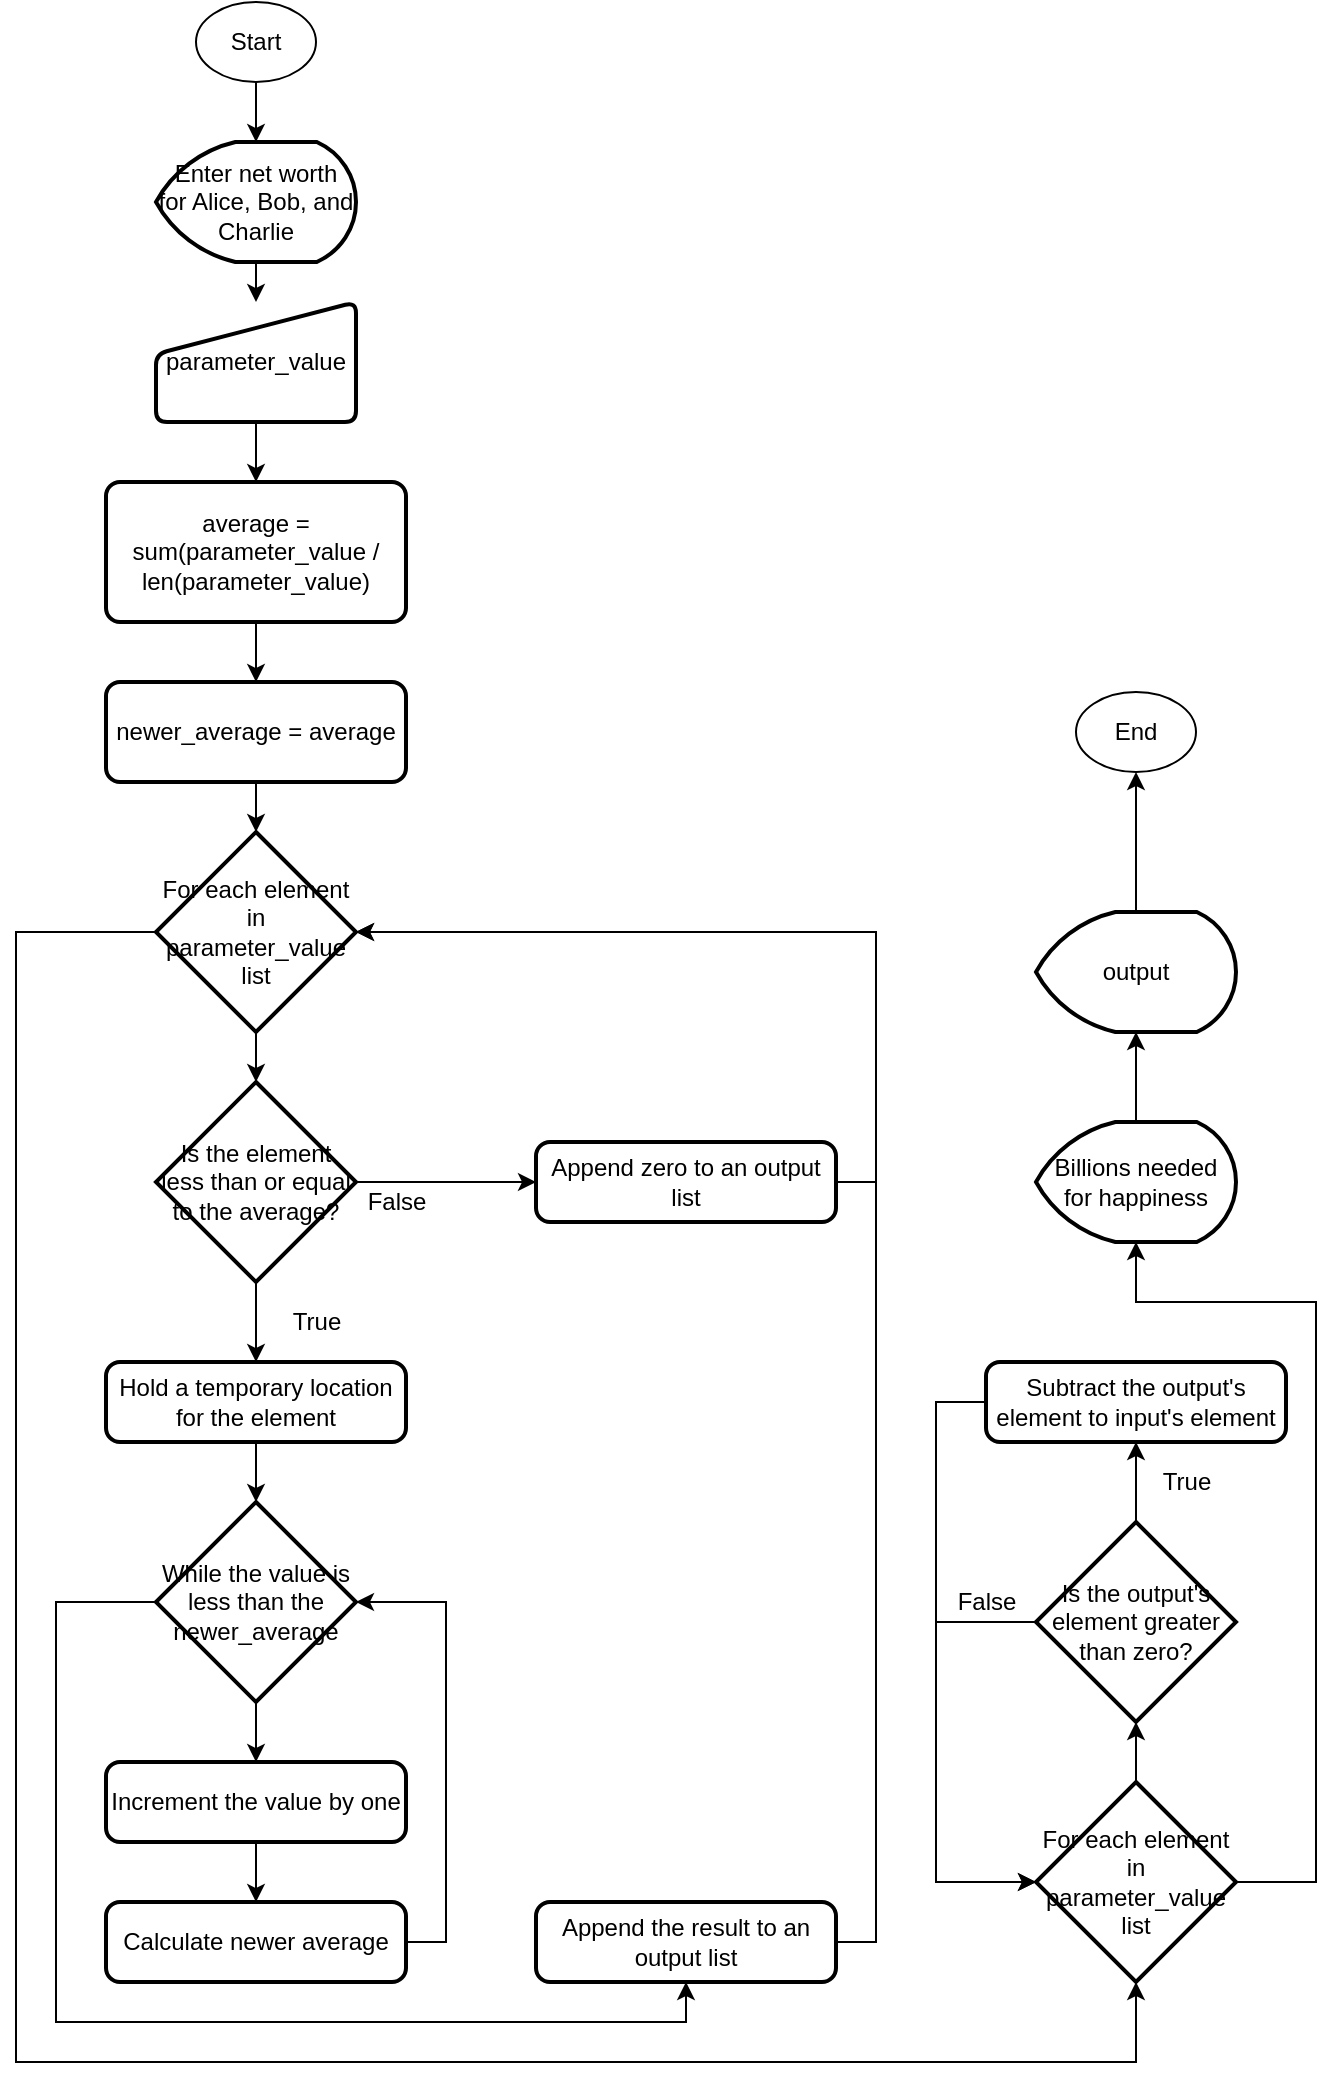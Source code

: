 <mxfile version="17.4.6"><diagram id="C5RBs43oDa-KdzZeNtuy" name="Page-1"><mxGraphModel dx="1422" dy="819" grid="1" gridSize="10" guides="1" tooltips="1" connect="1" arrows="1" fold="1" page="1" pageScale="1" pageWidth="827" pageHeight="1169" math="0" shadow="0"><root><mxCell id="WIyWlLk6GJQsqaUBKTNV-0"/><mxCell id="WIyWlLk6GJQsqaUBKTNV-1" parent="WIyWlLk6GJQsqaUBKTNV-0"/><mxCell id="wCf6U2MXuz4KZ3sKYUeL-19" value="" style="edgeStyle=orthogonalEdgeStyle;rounded=0;orthogonalLoop=1;jettySize=auto;html=1;" edge="1" parent="WIyWlLk6GJQsqaUBKTNV-1" source="wCf6U2MXuz4KZ3sKYUeL-0" target="wCf6U2MXuz4KZ3sKYUeL-4"><mxGeometry relative="1" as="geometry"/></mxCell><mxCell id="wCf6U2MXuz4KZ3sKYUeL-0" value="Start" style="ellipse;whiteSpace=wrap;html=1;" vertex="1" parent="WIyWlLk6GJQsqaUBKTNV-1"><mxGeometry x="210" y="70" width="60" height="40" as="geometry"/></mxCell><mxCell id="wCf6U2MXuz4KZ3sKYUeL-22" style="edgeStyle=orthogonalEdgeStyle;rounded=0;orthogonalLoop=1;jettySize=auto;html=1;exitX=0.5;exitY=1;exitDx=0;exitDy=0;entryX=0.5;entryY=0;entryDx=0;entryDy=0;" edge="1" parent="WIyWlLk6GJQsqaUBKTNV-1" source="wCf6U2MXuz4KZ3sKYUeL-3" target="wCf6U2MXuz4KZ3sKYUeL-7"><mxGeometry relative="1" as="geometry"/></mxCell><mxCell id="wCf6U2MXuz4KZ3sKYUeL-3" value="parameter_value" style="html=1;strokeWidth=2;shape=manualInput;whiteSpace=wrap;rounded=1;size=26;arcSize=11;" vertex="1" parent="WIyWlLk6GJQsqaUBKTNV-1"><mxGeometry x="190" y="220" width="100" height="60" as="geometry"/></mxCell><mxCell id="wCf6U2MXuz4KZ3sKYUeL-21" style="edgeStyle=orthogonalEdgeStyle;rounded=0;orthogonalLoop=1;jettySize=auto;html=1;exitX=0.5;exitY=1;exitDx=0;exitDy=0;exitPerimeter=0;entryX=0.5;entryY=0;entryDx=0;entryDy=0;" edge="1" parent="WIyWlLk6GJQsqaUBKTNV-1" source="wCf6U2MXuz4KZ3sKYUeL-4" target="wCf6U2MXuz4KZ3sKYUeL-3"><mxGeometry relative="1" as="geometry"/></mxCell><mxCell id="wCf6U2MXuz4KZ3sKYUeL-4" value="Enter net worth for Alice, Bob, and Charlie" style="strokeWidth=2;html=1;shape=mxgraph.flowchart.display;whiteSpace=wrap;" vertex="1" parent="WIyWlLk6GJQsqaUBKTNV-1"><mxGeometry x="190" y="140" width="100" height="60" as="geometry"/></mxCell><mxCell id="wCf6U2MXuz4KZ3sKYUeL-25" style="edgeStyle=orthogonalEdgeStyle;rounded=0;orthogonalLoop=1;jettySize=auto;html=1;exitX=0.5;exitY=1;exitDx=0;exitDy=0;exitPerimeter=0;entryX=0.5;entryY=0;entryDx=0;entryDy=0;entryPerimeter=0;" edge="1" parent="WIyWlLk6GJQsqaUBKTNV-1" source="wCf6U2MXuz4KZ3sKYUeL-5" target="wCf6U2MXuz4KZ3sKYUeL-6"><mxGeometry relative="1" as="geometry"/></mxCell><mxCell id="wCf6U2MXuz4KZ3sKYUeL-37" style="edgeStyle=orthogonalEdgeStyle;rounded=0;orthogonalLoop=1;jettySize=auto;html=1;entryX=0.5;entryY=1;entryDx=0;entryDy=0;entryPerimeter=0;" edge="1" parent="WIyWlLk6GJQsqaUBKTNV-1" source="wCf6U2MXuz4KZ3sKYUeL-5" target="wCf6U2MXuz4KZ3sKYUeL-36"><mxGeometry relative="1" as="geometry"><Array as="points"><mxPoint x="120" y="535"/><mxPoint x="120" y="1100"/><mxPoint x="680" y="1100"/></Array></mxGeometry></mxCell><mxCell id="wCf6U2MXuz4KZ3sKYUeL-5" value="For each element in parameter_value list" style="strokeWidth=2;html=1;shape=mxgraph.flowchart.decision;whiteSpace=wrap;" vertex="1" parent="WIyWlLk6GJQsqaUBKTNV-1"><mxGeometry x="190" y="485" width="100" height="100" as="geometry"/></mxCell><mxCell id="wCf6U2MXuz4KZ3sKYUeL-26" style="edgeStyle=orthogonalEdgeStyle;rounded=0;orthogonalLoop=1;jettySize=auto;html=1;exitX=0.5;exitY=1;exitDx=0;exitDy=0;exitPerimeter=0;entryX=0.5;entryY=0;entryDx=0;entryDy=0;" edge="1" parent="WIyWlLk6GJQsqaUBKTNV-1" source="wCf6U2MXuz4KZ3sKYUeL-6" target="wCf6U2MXuz4KZ3sKYUeL-9"><mxGeometry relative="1" as="geometry"/></mxCell><mxCell id="wCf6U2MXuz4KZ3sKYUeL-33" value="" style="edgeStyle=orthogonalEdgeStyle;rounded=0;orthogonalLoop=1;jettySize=auto;html=1;" edge="1" parent="WIyWlLk6GJQsqaUBKTNV-1" source="wCf6U2MXuz4KZ3sKYUeL-6" target="wCf6U2MXuz4KZ3sKYUeL-32"><mxGeometry relative="1" as="geometry"/></mxCell><mxCell id="wCf6U2MXuz4KZ3sKYUeL-6" value="Is the element less than or equal to the average?" style="strokeWidth=2;html=1;shape=mxgraph.flowchart.decision;whiteSpace=wrap;" vertex="1" parent="WIyWlLk6GJQsqaUBKTNV-1"><mxGeometry x="190" y="610" width="100" height="100" as="geometry"/></mxCell><mxCell id="wCf6U2MXuz4KZ3sKYUeL-23" style="edgeStyle=orthogonalEdgeStyle;rounded=0;orthogonalLoop=1;jettySize=auto;html=1;exitX=0.5;exitY=1;exitDx=0;exitDy=0;entryX=0.5;entryY=0;entryDx=0;entryDy=0;" edge="1" parent="WIyWlLk6GJQsqaUBKTNV-1" source="wCf6U2MXuz4KZ3sKYUeL-7" target="wCf6U2MXuz4KZ3sKYUeL-8"><mxGeometry relative="1" as="geometry"/></mxCell><mxCell id="wCf6U2MXuz4KZ3sKYUeL-7" value="average = sum(parameter_value / len(parameter_value)" style="rounded=1;whiteSpace=wrap;html=1;absoluteArcSize=1;arcSize=14;strokeWidth=2;" vertex="1" parent="WIyWlLk6GJQsqaUBKTNV-1"><mxGeometry x="165" y="310" width="150" height="70" as="geometry"/></mxCell><mxCell id="wCf6U2MXuz4KZ3sKYUeL-24" style="edgeStyle=orthogonalEdgeStyle;rounded=0;orthogonalLoop=1;jettySize=auto;html=1;exitX=0.5;exitY=1;exitDx=0;exitDy=0;entryX=0.5;entryY=0;entryDx=0;entryDy=0;entryPerimeter=0;" edge="1" parent="WIyWlLk6GJQsqaUBKTNV-1" source="wCf6U2MXuz4KZ3sKYUeL-8" target="wCf6U2MXuz4KZ3sKYUeL-5"><mxGeometry relative="1" as="geometry"/></mxCell><mxCell id="wCf6U2MXuz4KZ3sKYUeL-8" value="newer_average = average" style="rounded=1;whiteSpace=wrap;html=1;absoluteArcSize=1;arcSize=14;strokeWidth=2;" vertex="1" parent="WIyWlLk6GJQsqaUBKTNV-1"><mxGeometry x="165" y="410" width="150" height="50" as="geometry"/></mxCell><mxCell id="wCf6U2MXuz4KZ3sKYUeL-27" style="edgeStyle=orthogonalEdgeStyle;rounded=0;orthogonalLoop=1;jettySize=auto;html=1;exitX=0.5;exitY=1;exitDx=0;exitDy=0;entryX=0.5;entryY=0;entryDx=0;entryDy=0;entryPerimeter=0;" edge="1" parent="WIyWlLk6GJQsqaUBKTNV-1" source="wCf6U2MXuz4KZ3sKYUeL-9" target="wCf6U2MXuz4KZ3sKYUeL-11"><mxGeometry relative="1" as="geometry"/></mxCell><mxCell id="wCf6U2MXuz4KZ3sKYUeL-9" value="Hold a temporary location for the element" style="rounded=1;whiteSpace=wrap;html=1;absoluteArcSize=1;arcSize=14;strokeWidth=2;" vertex="1" parent="WIyWlLk6GJQsqaUBKTNV-1"><mxGeometry x="165" y="750" width="150" height="40" as="geometry"/></mxCell><mxCell id="wCf6U2MXuz4KZ3sKYUeL-16" style="edgeStyle=orthogonalEdgeStyle;rounded=0;orthogonalLoop=1;jettySize=auto;html=1;exitX=0.5;exitY=1;exitDx=0;exitDy=0;exitPerimeter=0;entryX=0.5;entryY=0;entryDx=0;entryDy=0;" edge="1" parent="WIyWlLk6GJQsqaUBKTNV-1" source="wCf6U2MXuz4KZ3sKYUeL-11" target="wCf6U2MXuz4KZ3sKYUeL-12"><mxGeometry relative="1" as="geometry"/></mxCell><mxCell id="wCf6U2MXuz4KZ3sKYUeL-29" style="edgeStyle=orthogonalEdgeStyle;rounded=0;orthogonalLoop=1;jettySize=auto;html=1;entryX=0.5;entryY=1;entryDx=0;entryDy=0;" edge="1" parent="WIyWlLk6GJQsqaUBKTNV-1" source="wCf6U2MXuz4KZ3sKYUeL-11" target="wCf6U2MXuz4KZ3sKYUeL-28"><mxGeometry relative="1" as="geometry"><Array as="points"><mxPoint x="140" y="870"/><mxPoint x="140" y="1080"/><mxPoint x="455" y="1080"/></Array></mxGeometry></mxCell><mxCell id="wCf6U2MXuz4KZ3sKYUeL-11" value="While the value is less than the newer_average" style="strokeWidth=2;html=1;shape=mxgraph.flowchart.decision;whiteSpace=wrap;" vertex="1" parent="WIyWlLk6GJQsqaUBKTNV-1"><mxGeometry x="190" y="820" width="100" height="100" as="geometry"/></mxCell><mxCell id="wCf6U2MXuz4KZ3sKYUeL-17" style="edgeStyle=orthogonalEdgeStyle;rounded=0;orthogonalLoop=1;jettySize=auto;html=1;exitX=0.5;exitY=1;exitDx=0;exitDy=0;entryX=0.5;entryY=0;entryDx=0;entryDy=0;" edge="1" parent="WIyWlLk6GJQsqaUBKTNV-1" source="wCf6U2MXuz4KZ3sKYUeL-12" target="wCf6U2MXuz4KZ3sKYUeL-13"><mxGeometry relative="1" as="geometry"/></mxCell><mxCell id="wCf6U2MXuz4KZ3sKYUeL-12" value="Increment the value by one" style="rounded=1;whiteSpace=wrap;html=1;absoluteArcSize=1;arcSize=14;strokeWidth=2;" vertex="1" parent="WIyWlLk6GJQsqaUBKTNV-1"><mxGeometry x="165" y="950" width="150" height="40" as="geometry"/></mxCell><mxCell id="wCf6U2MXuz4KZ3sKYUeL-18" style="edgeStyle=orthogonalEdgeStyle;rounded=0;orthogonalLoop=1;jettySize=auto;html=1;exitX=1;exitY=0.5;exitDx=0;exitDy=0;entryX=1;entryY=0.5;entryDx=0;entryDy=0;entryPerimeter=0;" edge="1" parent="WIyWlLk6GJQsqaUBKTNV-1" source="wCf6U2MXuz4KZ3sKYUeL-13" target="wCf6U2MXuz4KZ3sKYUeL-11"><mxGeometry relative="1" as="geometry"/></mxCell><mxCell id="wCf6U2MXuz4KZ3sKYUeL-13" value="Calculate newer average" style="rounded=1;whiteSpace=wrap;html=1;absoluteArcSize=1;arcSize=14;strokeWidth=2;" vertex="1" parent="WIyWlLk6GJQsqaUBKTNV-1"><mxGeometry x="165" y="1020" width="150" height="40" as="geometry"/></mxCell><mxCell id="wCf6U2MXuz4KZ3sKYUeL-35" style="edgeStyle=orthogonalEdgeStyle;rounded=0;orthogonalLoop=1;jettySize=auto;html=1;entryX=1;entryY=0.5;entryDx=0;entryDy=0;entryPerimeter=0;" edge="1" parent="WIyWlLk6GJQsqaUBKTNV-1" source="wCf6U2MXuz4KZ3sKYUeL-28" target="wCf6U2MXuz4KZ3sKYUeL-5"><mxGeometry relative="1" as="geometry"><Array as="points"><mxPoint x="550" y="1040"/><mxPoint x="550" y="535"/></Array></mxGeometry></mxCell><mxCell id="wCf6U2MXuz4KZ3sKYUeL-28" value="Append the result to an output list" style="rounded=1;whiteSpace=wrap;html=1;absoluteArcSize=1;arcSize=14;strokeWidth=2;" vertex="1" parent="WIyWlLk6GJQsqaUBKTNV-1"><mxGeometry x="380" y="1020" width="150" height="40" as="geometry"/></mxCell><mxCell id="wCf6U2MXuz4KZ3sKYUeL-34" style="edgeStyle=orthogonalEdgeStyle;rounded=0;orthogonalLoop=1;jettySize=auto;html=1;entryX=1;entryY=0.5;entryDx=0;entryDy=0;entryPerimeter=0;" edge="1" parent="WIyWlLk6GJQsqaUBKTNV-1" source="wCf6U2MXuz4KZ3sKYUeL-32" target="wCf6U2MXuz4KZ3sKYUeL-5"><mxGeometry relative="1" as="geometry"><Array as="points"><mxPoint x="550" y="660"/><mxPoint x="550" y="535"/></Array></mxGeometry></mxCell><mxCell id="wCf6U2MXuz4KZ3sKYUeL-32" value="Append zero to an output list" style="rounded=1;whiteSpace=wrap;html=1;absoluteArcSize=1;arcSize=14;strokeWidth=2;" vertex="1" parent="WIyWlLk6GJQsqaUBKTNV-1"><mxGeometry x="380" y="640" width="150" height="40" as="geometry"/></mxCell><mxCell id="wCf6U2MXuz4KZ3sKYUeL-40" value="" style="edgeStyle=orthogonalEdgeStyle;rounded=0;orthogonalLoop=1;jettySize=auto;html=1;" edge="1" parent="WIyWlLk6GJQsqaUBKTNV-1" source="wCf6U2MXuz4KZ3sKYUeL-36" target="wCf6U2MXuz4KZ3sKYUeL-38"><mxGeometry relative="1" as="geometry"/></mxCell><mxCell id="wCf6U2MXuz4KZ3sKYUeL-48" style="edgeStyle=orthogonalEdgeStyle;rounded=0;orthogonalLoop=1;jettySize=auto;html=1;entryX=0.5;entryY=1;entryDx=0;entryDy=0;entryPerimeter=0;" edge="1" parent="WIyWlLk6GJQsqaUBKTNV-1" source="wCf6U2MXuz4KZ3sKYUeL-36" target="wCf6U2MXuz4KZ3sKYUeL-44"><mxGeometry relative="1" as="geometry"><Array as="points"><mxPoint x="770" y="1010"/><mxPoint x="770" y="720"/><mxPoint x="680" y="720"/></Array></mxGeometry></mxCell><mxCell id="wCf6U2MXuz4KZ3sKYUeL-36" value="For each element in parameter_value list" style="strokeWidth=2;html=1;shape=mxgraph.flowchart.decision;whiteSpace=wrap;" vertex="1" parent="WIyWlLk6GJQsqaUBKTNV-1"><mxGeometry x="630" y="960" width="100" height="100" as="geometry"/></mxCell><mxCell id="wCf6U2MXuz4KZ3sKYUeL-41" value="" style="edgeStyle=orthogonalEdgeStyle;rounded=0;orthogonalLoop=1;jettySize=auto;html=1;" edge="1" parent="WIyWlLk6GJQsqaUBKTNV-1" source="wCf6U2MXuz4KZ3sKYUeL-38" target="wCf6U2MXuz4KZ3sKYUeL-39"><mxGeometry relative="1" as="geometry"/></mxCell><mxCell id="wCf6U2MXuz4KZ3sKYUeL-43" style="edgeStyle=orthogonalEdgeStyle;rounded=0;orthogonalLoop=1;jettySize=auto;html=1;entryX=0;entryY=0.5;entryDx=0;entryDy=0;entryPerimeter=0;" edge="1" parent="WIyWlLk6GJQsqaUBKTNV-1" source="wCf6U2MXuz4KZ3sKYUeL-38" target="wCf6U2MXuz4KZ3sKYUeL-36"><mxGeometry relative="1" as="geometry"><Array as="points"><mxPoint x="580" y="880"/><mxPoint x="580" y="1010"/></Array></mxGeometry></mxCell><mxCell id="wCf6U2MXuz4KZ3sKYUeL-38" value="Is the output's element greater than zero?" style="strokeWidth=2;html=1;shape=mxgraph.flowchart.decision;whiteSpace=wrap;" vertex="1" parent="WIyWlLk6GJQsqaUBKTNV-1"><mxGeometry x="630" y="830" width="100" height="100" as="geometry"/></mxCell><mxCell id="wCf6U2MXuz4KZ3sKYUeL-42" style="edgeStyle=orthogonalEdgeStyle;rounded=0;orthogonalLoop=1;jettySize=auto;html=1;entryX=0;entryY=0.5;entryDx=0;entryDy=0;entryPerimeter=0;" edge="1" parent="WIyWlLk6GJQsqaUBKTNV-1" source="wCf6U2MXuz4KZ3sKYUeL-39" target="wCf6U2MXuz4KZ3sKYUeL-36"><mxGeometry relative="1" as="geometry"><Array as="points"><mxPoint x="580" y="770"/><mxPoint x="580" y="1010"/></Array></mxGeometry></mxCell><mxCell id="wCf6U2MXuz4KZ3sKYUeL-39" value="Subtract the output's element to input's element" style="rounded=1;whiteSpace=wrap;html=1;absoluteArcSize=1;arcSize=14;strokeWidth=2;" vertex="1" parent="WIyWlLk6GJQsqaUBKTNV-1"><mxGeometry x="605" y="750" width="150" height="40" as="geometry"/></mxCell><mxCell id="wCf6U2MXuz4KZ3sKYUeL-49" value="" style="edgeStyle=orthogonalEdgeStyle;rounded=0;orthogonalLoop=1;jettySize=auto;html=1;" edge="1" parent="WIyWlLk6GJQsqaUBKTNV-1" source="wCf6U2MXuz4KZ3sKYUeL-44" target="wCf6U2MXuz4KZ3sKYUeL-45"><mxGeometry relative="1" as="geometry"/></mxCell><mxCell id="wCf6U2MXuz4KZ3sKYUeL-44" value="Billions needed for happiness" style="strokeWidth=2;html=1;shape=mxgraph.flowchart.display;whiteSpace=wrap;" vertex="1" parent="WIyWlLk6GJQsqaUBKTNV-1"><mxGeometry x="630" y="630" width="100" height="60" as="geometry"/></mxCell><mxCell id="wCf6U2MXuz4KZ3sKYUeL-51" value="" style="edgeStyle=orthogonalEdgeStyle;rounded=0;orthogonalLoop=1;jettySize=auto;html=1;" edge="1" parent="WIyWlLk6GJQsqaUBKTNV-1" source="wCf6U2MXuz4KZ3sKYUeL-45" target="wCf6U2MXuz4KZ3sKYUeL-50"><mxGeometry relative="1" as="geometry"/></mxCell><mxCell id="wCf6U2MXuz4KZ3sKYUeL-45" value="output" style="strokeWidth=2;html=1;shape=mxgraph.flowchart.display;whiteSpace=wrap;" vertex="1" parent="WIyWlLk6GJQsqaUBKTNV-1"><mxGeometry x="630" y="525" width="100" height="60" as="geometry"/></mxCell><mxCell id="wCf6U2MXuz4KZ3sKYUeL-50" value="End" style="ellipse;whiteSpace=wrap;html=1;" vertex="1" parent="WIyWlLk6GJQsqaUBKTNV-1"><mxGeometry x="650" y="415" width="60" height="40" as="geometry"/></mxCell><mxCell id="wCf6U2MXuz4KZ3sKYUeL-53" value="True" style="text;html=1;align=center;verticalAlign=middle;resizable=0;points=[];autosize=1;strokeColor=none;fillColor=none;" vertex="1" parent="WIyWlLk6GJQsqaUBKTNV-1"><mxGeometry x="250" y="720" width="40" height="20" as="geometry"/></mxCell><mxCell id="wCf6U2MXuz4KZ3sKYUeL-54" value="True" style="text;html=1;align=center;verticalAlign=middle;resizable=0;points=[];autosize=1;strokeColor=none;fillColor=none;" vertex="1" parent="WIyWlLk6GJQsqaUBKTNV-1"><mxGeometry x="685" y="800" width="40" height="20" as="geometry"/></mxCell><mxCell id="wCf6U2MXuz4KZ3sKYUeL-55" value="False" style="text;html=1;align=center;verticalAlign=middle;resizable=0;points=[];autosize=1;strokeColor=none;fillColor=none;" vertex="1" parent="WIyWlLk6GJQsqaUBKTNV-1"><mxGeometry x="285" y="660" width="50" height="20" as="geometry"/></mxCell><mxCell id="wCf6U2MXuz4KZ3sKYUeL-56" value="False" style="text;html=1;align=center;verticalAlign=middle;resizable=0;points=[];autosize=1;strokeColor=none;fillColor=none;" vertex="1" parent="WIyWlLk6GJQsqaUBKTNV-1"><mxGeometry x="580" y="860" width="50" height="20" as="geometry"/></mxCell></root></mxGraphModel></diagram></mxfile>